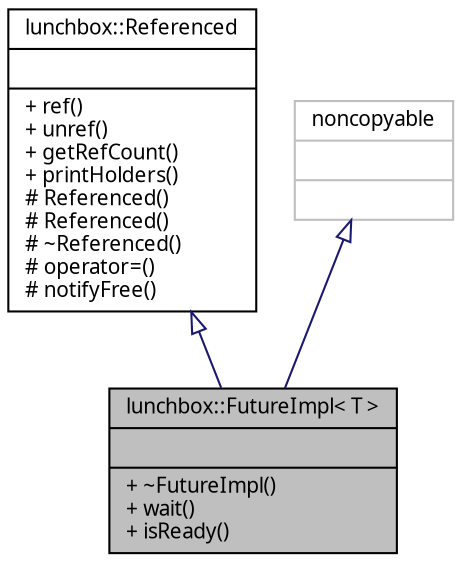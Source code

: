 digraph "lunchbox::FutureImpl&lt; T &gt;"
{
  edge [fontname="Sans",fontsize="10",labelfontname="Sans",labelfontsize="10"];
  node [fontname="Sans",fontsize="10",shape=record];
  Node1 [label="{lunchbox::FutureImpl\< T \>\n||+ ~FutureImpl()\l+ wait()\l+ isReady()\l}",height=0.2,width=0.4,color="black", fillcolor="grey75", style="filled" fontcolor="black"];
  Node2 -> Node1 [dir="back",color="midnightblue",fontsize="10",style="solid",arrowtail="onormal",fontname="Sans"];
  Node2 [label="{lunchbox::Referenced\n||+ ref()\l+ unref()\l+ getRefCount()\l+ printHolders()\l# Referenced()\l# Referenced()\l# ~Referenced()\l# operator=()\l# notifyFree()\l}",height=0.2,width=0.4,color="black", fillcolor="white", style="filled",URL="$classlunchbox_1_1_referenced.html",tooltip="Base class for referenced objects. "];
  Node3 -> Node1 [dir="back",color="midnightblue",fontsize="10",style="solid",arrowtail="onormal",fontname="Sans"];
  Node3 [label="{noncopyable\n||}",height=0.2,width=0.4,color="grey75", fillcolor="white", style="filled"];
}
